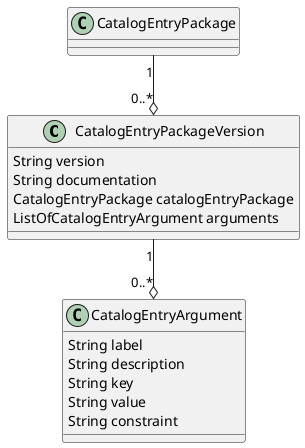 @startuml


class CatalogEntryPackageVersion  {
     String version
     String documentation
     CatalogEntryPackage catalogEntryPackage
     ListOfCatalogEntryArgument arguments
}
CatalogEntryPackage "1" --o  "0..*" CatalogEntryPackageVersion

class CatalogEntryArgument  {
     String label
     String description
     String key
     String value
     String constraint
}
CatalogEntryPackageVersion "1" --o  "0..*" CatalogEntryArgument

@enduml